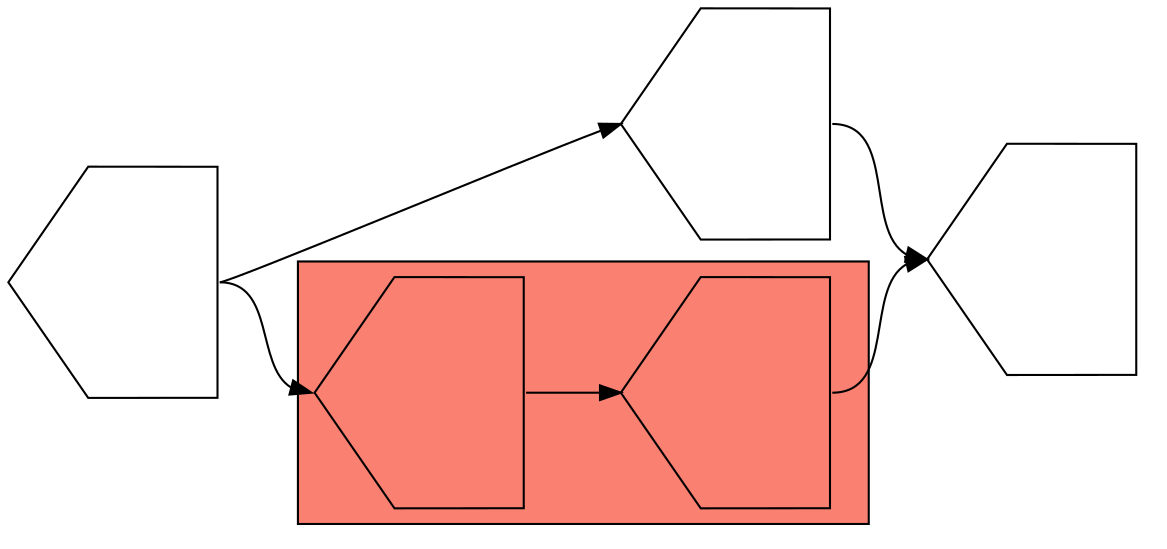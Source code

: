digraph asm {
	rotate=90;
	edge [headport=n,tailport=s];
subgraph cluster_Cc12_c11 {
	c12 [label="",height=1.53571,width=1.53571,shape=house];
	c11 [label="",height=1.53571,width=1.53571,shape=house];
	style=filled;
	fillcolor=salmon;
}
	c10 [label="",height=1.53571,width=1.53571,shape=house];
	c13 [label="",height=1.53571,width=1.53571,shape=house];
	c14 [label="",height=1.53571,width=1.53571,shape=house];
	c12 -> c11
	c11 -> c10
	c13 -> c10
	c14 -> c12
	c14 -> c13
}
